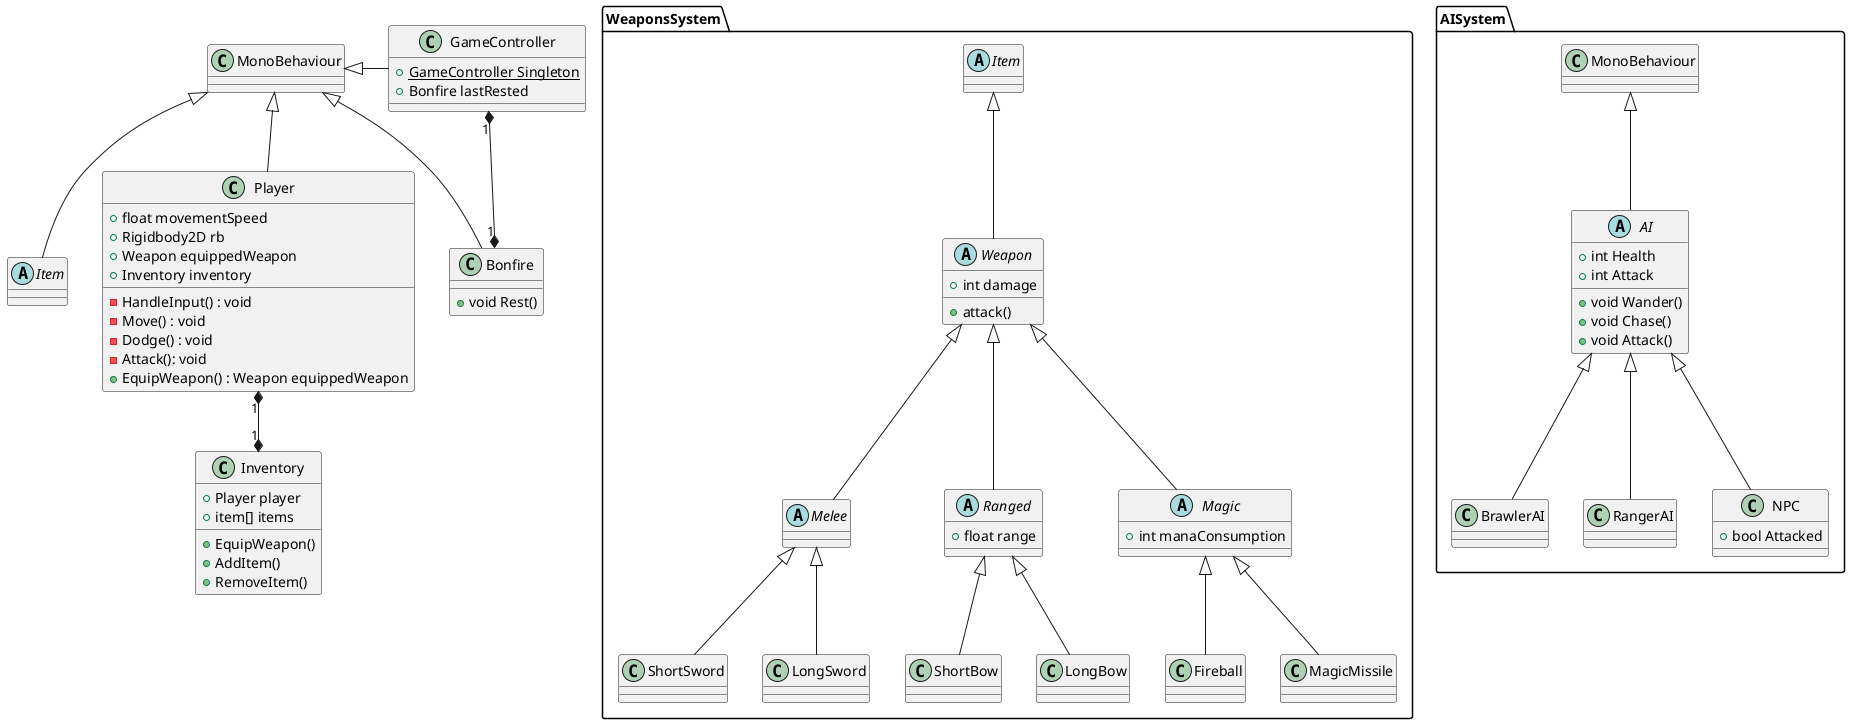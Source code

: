@startuml Knight Crawler
abstract class Item extends MonoBehaviour
namespace WeaponsSystem {
    abstract class Item
    abstract class Weapon extends Item {
        + int damage
        + attack()
    }
    abstract class Melee extends Weapon
    abstract class Ranged extends Weapon {
        + float range
    }
    abstract class Magic extends Weapon {
        + int manaConsumption
    }

    class ShortSword extends Melee
    class LongSword extends Melee
    class ShortBow extends Ranged
    class LongBow extends Ranged
    class Fireball extends Magic
    class MagicMissile extends Magic
}
namespace AISystem {
    abstract class AI extends MonoBehaviour {
        + int Health
        + int Attack
        + void Wander()
        + void Chase()
        + void Attack()
    }
    class BrawlerAI extends AI {

    }
    class RangerAI extends AI {

    }
    class NPC extends AI {
        + bool Attacked
    }
}

class Bonfire extends MonoBehaviour {
    + void Rest()
}

class GameController {
    + {static} GameController Singleton
    + Bonfire lastRested
}

class Inventory {
    + Player player
    + item[] items
    + EquipWeapon()
    + AddItem()
    + RemoveItem()
}

class Player extends MonoBehaviour {
    + float movementSpeed
    + Rigidbody2D rb
    + Weapon equippedWeapon
    + Inventory inventory
    - HandleInput() : void
    - Move() : void
    - Dodge() : void
    - Attack(): void
    + EquipWeapon() : Weapon equippedWeapon
}




Player "1" *-down-* "1" Inventory
GameController -left-|> MonoBehaviour
GameController "1" *-down-* "1" Bonfire


@enduml